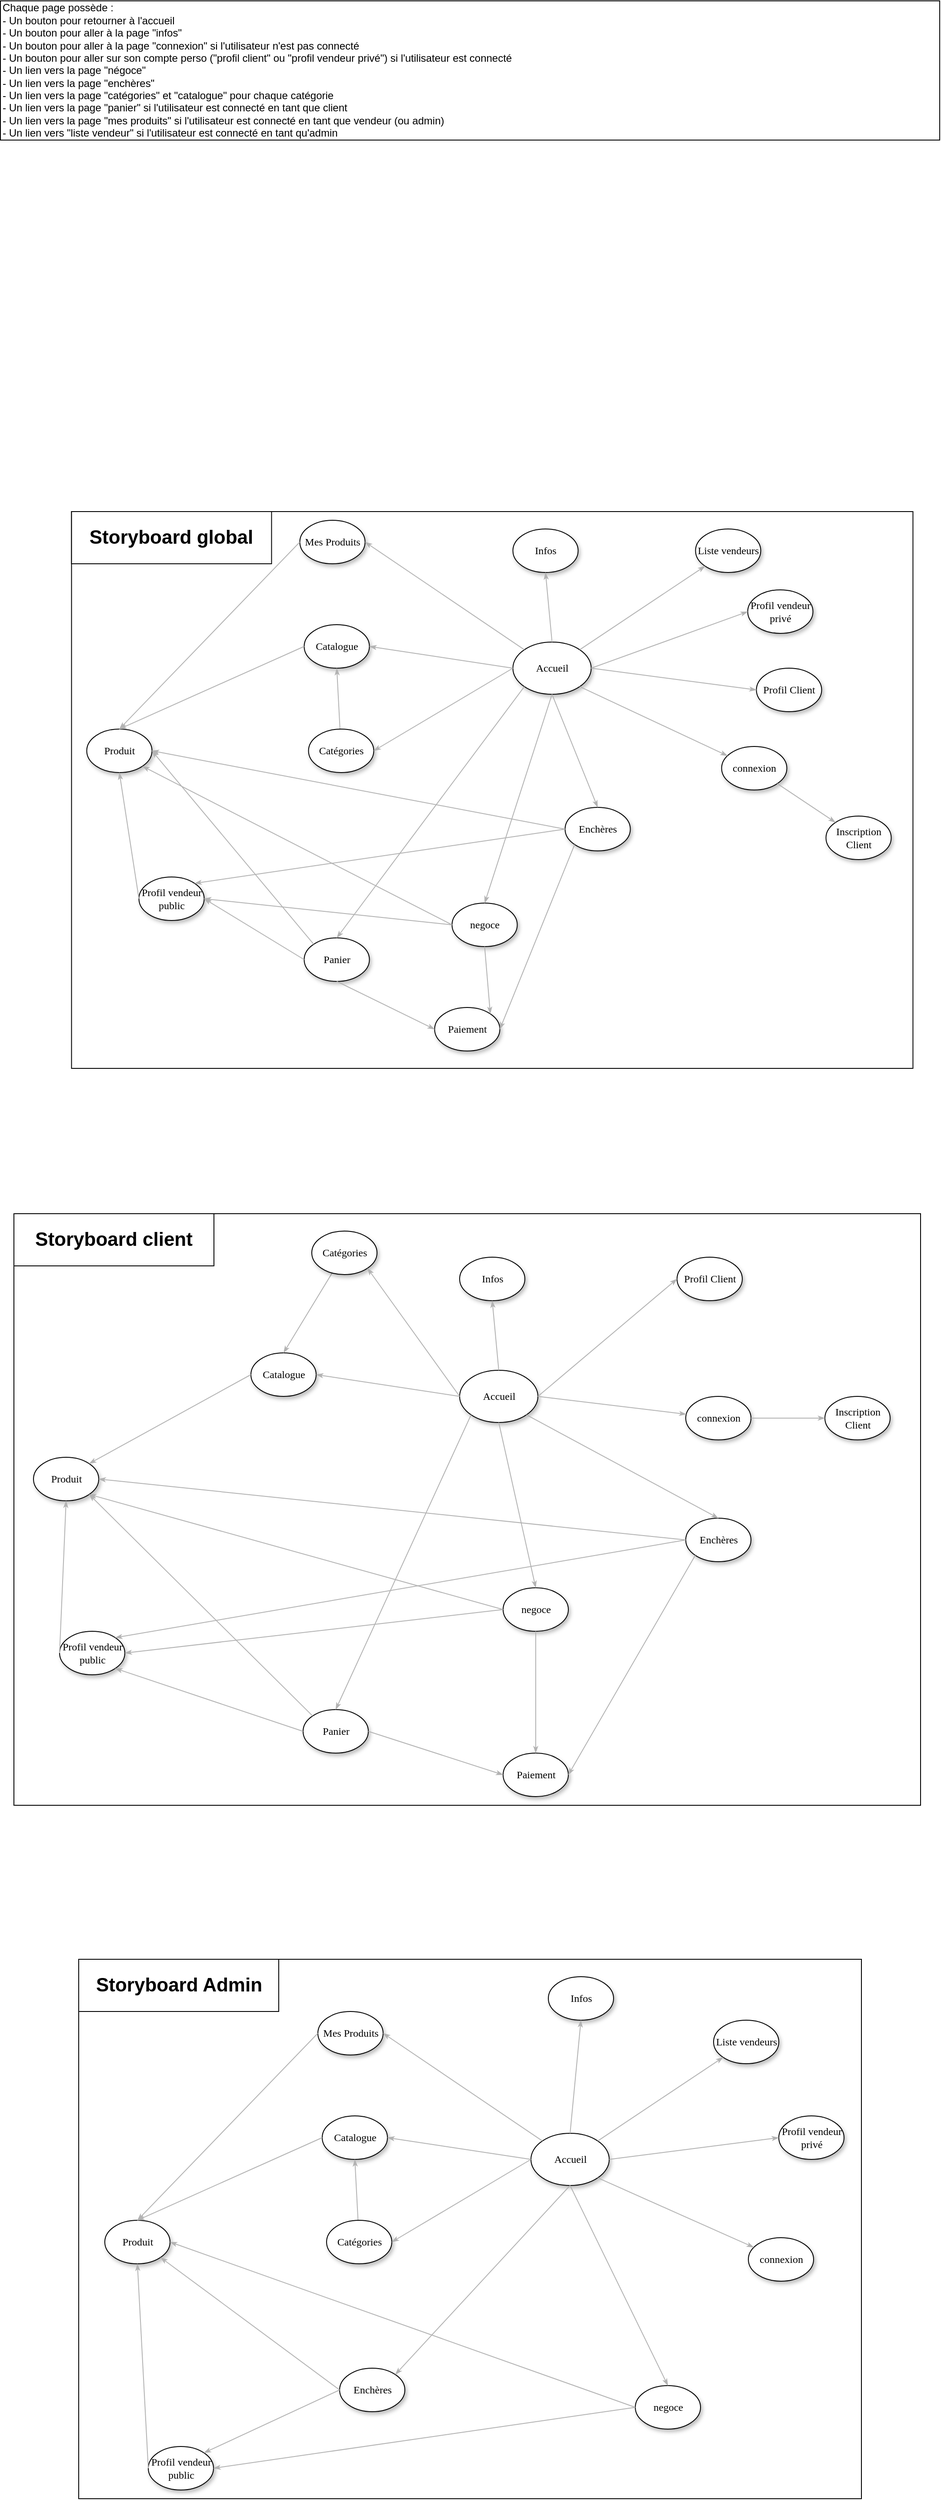 <mxfile version="12.9.12" type="device"><diagram name="Page-1" id="42789a77-a242-8287-6e28-9cd8cfd52e62"><mxGraphModel dx="4740" dy="3380" grid="1" gridSize="10" guides="1" tooltips="1" connect="1" arrows="1" fold="1" page="1" pageScale="1" pageWidth="1169" pageHeight="827" background="#ffffff" math="0" shadow="0"><root><mxCell id="0"/><mxCell id="1" parent="0"/><mxCell id="xd4851X2JCczTv_Flin6-31" value="Chaque page possède :&amp;nbsp;&lt;br&gt;- Un bouton pour retourner à l'accueil&lt;br&gt;- Un bouton pour aller à la page &quot;infos&quot;&lt;br&gt;- Un bouton pour aller à la page &quot;connexion&quot; si l'utilisateur n'est pas connecté&lt;br&gt;- Un bouton pour aller sur son compte perso (&quot;profil client&quot; ou &quot;profil vendeur privé&quot;) si l'utilisateur est connecté&lt;br&gt;- Un lien vers la page &quot;négoce&quot;&lt;br&gt;- Un lien vers la page &quot;enchères&quot;&lt;br&gt;- Un lien vers la page &quot;catégories&quot; et &quot;catalogue&quot; pour chaque catégorie&lt;br&gt;- Un lien vers la page &quot;panier&quot; si l'utilisateur est connecté en tant que client&lt;br&gt;- Un lien vers la page &quot;mes produits&quot; si l'utilisateur est connecté en tant que vendeur (ou admin)&lt;br&gt;- Un lien vers &quot;liste vendeur&quot; si l'utilisateur est connecté en tant qu'admin&lt;br&gt;" style="rounded=0;whiteSpace=wrap;html=1;labelPosition=center;verticalLabelPosition=middle;align=left;verticalAlign=middle;" parent="1" vertex="1"><mxGeometry x="47.5" y="-493" width="1080" height="160" as="geometry"/></mxCell><mxCell id="SGjwF4R3Nl2l7OOwgzei-1" value="" style="rounded=0;whiteSpace=wrap;html=1;align=left;" vertex="1" parent="1"><mxGeometry x="129.25" y="94" width="967.5" height="640" as="geometry"/></mxCell><mxCell id="SGjwF4R3Nl2l7OOwgzei-43" value="Accueil" style="ellipse;whiteSpace=wrap;html=1;rounded=0;shadow=1;comic=0;labelBackgroundColor=none;strokeWidth=1;fontFamily=Verdana;fontSize=12;align=center;" vertex="1" parent="1"><mxGeometry x="636.75" y="244" width="90" height="60" as="geometry"/></mxCell><mxCell id="SGjwF4R3Nl2l7OOwgzei-44" value="&lt;span&gt;Catalogue&lt;/span&gt;" style="ellipse;whiteSpace=wrap;html=1;rounded=0;shadow=1;comic=0;labelBackgroundColor=none;strokeWidth=1;fontFamily=Verdana;fontSize=12;align=center;" vertex="1" parent="1"><mxGeometry x="396.75" y="224" width="75" height="50" as="geometry"/></mxCell><mxCell id="SGjwF4R3Nl2l7OOwgzei-45" value="Enchères" style="ellipse;whiteSpace=wrap;html=1;rounded=0;shadow=1;comic=0;labelBackgroundColor=none;strokeWidth=1;fontFamily=Verdana;fontSize=12;align=center;" vertex="1" parent="1"><mxGeometry x="696.75" y="434" width="75" height="50" as="geometry"/></mxCell><mxCell id="SGjwF4R3Nl2l7OOwgzei-46" value="&lt;span&gt;negoce&lt;/span&gt;" style="ellipse;whiteSpace=wrap;html=1;rounded=0;shadow=1;comic=0;labelBackgroundColor=none;strokeWidth=1;fontFamily=Verdana;fontSize=12;align=center;" vertex="1" parent="1"><mxGeometry x="566.75" y="544" width="75" height="50" as="geometry"/></mxCell><mxCell id="SGjwF4R3Nl2l7OOwgzei-47" value="&lt;span&gt;Panier&lt;/span&gt;" style="ellipse;whiteSpace=wrap;html=1;rounded=0;shadow=1;comic=0;labelBackgroundColor=none;strokeWidth=1;fontFamily=Verdana;fontSize=12;align=center;" vertex="1" parent="1"><mxGeometry x="396.75" y="584" width="75" height="50" as="geometry"/></mxCell><mxCell id="SGjwF4R3Nl2l7OOwgzei-48" value="&lt;span&gt;connexion&lt;/span&gt;" style="ellipse;whiteSpace=wrap;html=1;rounded=0;shadow=1;comic=0;labelBackgroundColor=none;strokeWidth=1;fontFamily=Verdana;fontSize=12;align=center;" vertex="1" parent="1"><mxGeometry x="876.75" y="364" width="75" height="50" as="geometry"/></mxCell><mxCell id="SGjwF4R3Nl2l7OOwgzei-49" value="" style="edgeStyle=none;rounded=1;html=1;labelBackgroundColor=none;startArrow=none;startFill=0;startSize=5;endArrow=classicThin;endFill=1;endSize=5;jettySize=auto;orthogonalLoop=1;strokeColor=#B3B3B3;strokeWidth=1;fontFamily=Verdana;fontSize=12;entryX=0.5;entryY=1;entryDx=0;entryDy=0;" edge="1" parent="1" source="SGjwF4R3Nl2l7OOwgzei-50" target="SGjwF4R3Nl2l7OOwgzei-44"><mxGeometry x="0.237" y="13" relative="1" as="geometry"><mxPoint x="374.75" y="194" as="targetPoint"/><mxPoint as="offset"/></mxGeometry></mxCell><mxCell id="SGjwF4R3Nl2l7OOwgzei-50" value="Catégories" style="ellipse;whiteSpace=wrap;html=1;rounded=0;shadow=1;comic=0;labelBackgroundColor=none;strokeWidth=1;fontFamily=Verdana;fontSize=12;align=center;" vertex="1" parent="1"><mxGeometry x="401.75" y="344" width="75" height="50" as="geometry"/></mxCell><mxCell id="SGjwF4R3Nl2l7OOwgzei-51" value="&lt;span&gt;Infos&lt;/span&gt;" style="ellipse;whiteSpace=wrap;html=1;rounded=0;shadow=1;comic=0;labelBackgroundColor=none;strokeWidth=1;fontFamily=Verdana;fontSize=12;align=center;" vertex="1" parent="1"><mxGeometry x="636.75" y="114" width="75" height="50" as="geometry"/></mxCell><mxCell id="SGjwF4R3Nl2l7OOwgzei-52" value="&lt;span&gt;Inscription Client&lt;/span&gt;" style="ellipse;whiteSpace=wrap;html=1;rounded=0;shadow=1;comic=0;labelBackgroundColor=none;strokeWidth=1;fontFamily=Verdana;fontSize=12;align=center;" vertex="1" parent="1"><mxGeometry x="996.75" y="444" width="75" height="50" as="geometry"/></mxCell><mxCell id="SGjwF4R3Nl2l7OOwgzei-53" value="&lt;span&gt;Liste vendeurs&lt;/span&gt;" style="ellipse;whiteSpace=wrap;html=1;rounded=0;shadow=1;comic=0;labelBackgroundColor=none;strokeWidth=1;fontFamily=Verdana;fontSize=12;align=center;" vertex="1" parent="1"><mxGeometry x="846.75" y="114" width="75" height="50" as="geometry"/></mxCell><mxCell id="SGjwF4R3Nl2l7OOwgzei-54" value="&lt;span&gt;Mes Produits&lt;/span&gt;" style="ellipse;whiteSpace=wrap;html=1;rounded=0;shadow=1;comic=0;labelBackgroundColor=none;strokeWidth=1;fontFamily=Verdana;fontSize=12;align=center;" vertex="1" parent="1"><mxGeometry x="391.75" y="104" width="75" height="50" as="geometry"/></mxCell><mxCell id="SGjwF4R3Nl2l7OOwgzei-55" value="&lt;span&gt;Paiement&lt;/span&gt;" style="ellipse;whiteSpace=wrap;html=1;rounded=0;shadow=1;comic=0;labelBackgroundColor=none;strokeWidth=1;fontFamily=Verdana;fontSize=12;align=center;" vertex="1" parent="1"><mxGeometry x="546.75" y="664" width="75" height="50" as="geometry"/></mxCell><mxCell id="SGjwF4R3Nl2l7OOwgzei-56" value="&lt;span&gt;Produit&lt;/span&gt;" style="ellipse;whiteSpace=wrap;html=1;rounded=0;shadow=1;comic=0;labelBackgroundColor=none;strokeWidth=1;fontFamily=Verdana;fontSize=12;align=center;" vertex="1" parent="1"><mxGeometry x="146.75" y="344" width="75" height="50" as="geometry"/></mxCell><mxCell id="SGjwF4R3Nl2l7OOwgzei-57" value="&lt;span&gt;Profil Client&lt;/span&gt;" style="ellipse;whiteSpace=wrap;html=1;rounded=0;shadow=1;comic=0;labelBackgroundColor=none;strokeWidth=1;fontFamily=Verdana;fontSize=12;align=center;" vertex="1" parent="1"><mxGeometry x="916.75" y="274" width="75" height="50" as="geometry"/></mxCell><mxCell id="SGjwF4R3Nl2l7OOwgzei-58" value="&lt;span&gt;Profil vendeur public&lt;/span&gt;" style="ellipse;whiteSpace=wrap;html=1;rounded=0;shadow=1;comic=0;labelBackgroundColor=none;strokeWidth=1;fontFamily=Verdana;fontSize=12;align=center;" vertex="1" parent="1"><mxGeometry x="206.75" y="514" width="75" height="50" as="geometry"/></mxCell><mxCell id="SGjwF4R3Nl2l7OOwgzei-59" value="&lt;span&gt;Profil vendeur privé&lt;/span&gt;" style="ellipse;whiteSpace=wrap;html=1;rounded=0;shadow=1;comic=0;labelBackgroundColor=none;strokeWidth=1;fontFamily=Verdana;fontSize=12;align=center;" vertex="1" parent="1"><mxGeometry x="906.75" y="184" width="75" height="50" as="geometry"/></mxCell><mxCell id="SGjwF4R3Nl2l7OOwgzei-60" value="" style="edgeStyle=none;rounded=1;html=1;labelBackgroundColor=none;startArrow=none;startFill=0;startSize=5;endArrow=classicThin;endFill=1;endSize=5;jettySize=auto;orthogonalLoop=1;strokeColor=#B3B3B3;strokeWidth=1;fontFamily=Verdana;fontSize=12;entryX=0.5;entryY=0;entryDx=0;entryDy=0;exitX=0;exitY=1;exitDx=0;exitDy=0;" edge="1" parent="1" source="SGjwF4R3Nl2l7OOwgzei-43" target="SGjwF4R3Nl2l7OOwgzei-47"><mxGeometry x="0.237" y="13" relative="1" as="geometry"><mxPoint x="596.75" y="364" as="sourcePoint"/><mxPoint x="596.75" y="484" as="targetPoint"/><mxPoint as="offset"/></mxGeometry></mxCell><mxCell id="SGjwF4R3Nl2l7OOwgzei-61" value="" style="edgeStyle=none;rounded=1;html=1;labelBackgroundColor=none;startArrow=none;startFill=0;startSize=5;endArrow=classicThin;endFill=1;endSize=5;jettySize=auto;orthogonalLoop=1;strokeColor=#B3B3B3;strokeWidth=1;fontFamily=Verdana;fontSize=12;entryX=0;entryY=0.5;entryDx=0;entryDy=0;exitX=0.5;exitY=1;exitDx=0;exitDy=0;" edge="1" parent="1" source="SGjwF4R3Nl2l7OOwgzei-47" target="SGjwF4R3Nl2l7OOwgzei-55"><mxGeometry x="0.237" y="13" relative="1" as="geometry"><mxPoint x="691.75" y="314" as="sourcePoint"/><mxPoint x="691.75" y="484" as="targetPoint"/><mxPoint as="offset"/></mxGeometry></mxCell><mxCell id="SGjwF4R3Nl2l7OOwgzei-62" value="" style="edgeStyle=none;rounded=1;html=1;labelBackgroundColor=none;startArrow=none;startFill=0;startSize=5;endArrow=classicThin;endFill=1;endSize=5;jettySize=auto;orthogonalLoop=1;strokeColor=#B3B3B3;strokeWidth=1;fontFamily=Verdana;fontSize=12;entryX=1;entryY=0.5;entryDx=0;entryDy=0;exitX=0;exitY=0.5;exitDx=0;exitDy=0;" edge="1" parent="1" source="SGjwF4R3Nl2l7OOwgzei-43" target="SGjwF4R3Nl2l7OOwgzei-50"><mxGeometry x="0.237" y="13" relative="1" as="geometry"><mxPoint x="476.75" y="319" as="sourcePoint"/><mxPoint x="476.75" y="229" as="targetPoint"/><mxPoint as="offset"/></mxGeometry></mxCell><mxCell id="SGjwF4R3Nl2l7OOwgzei-63" value="" style="edgeStyle=none;rounded=1;html=1;labelBackgroundColor=none;startArrow=none;startFill=0;startSize=5;endArrow=classicThin;endFill=1;endSize=5;jettySize=auto;orthogonalLoop=1;strokeColor=#B3B3B3;strokeWidth=1;fontFamily=Verdana;fontSize=12;entryX=1;entryY=0.5;entryDx=0;entryDy=0;exitX=0;exitY=0.5;exitDx=0;exitDy=0;" edge="1" parent="1" source="SGjwF4R3Nl2l7OOwgzei-43" target="SGjwF4R3Nl2l7OOwgzei-44"><mxGeometry x="0.237" y="13" relative="1" as="geometry"><mxPoint x="644.25" y="194" as="sourcePoint"/><mxPoint x="419.25" y="249" as="targetPoint"/><mxPoint as="offset"/></mxGeometry></mxCell><mxCell id="SGjwF4R3Nl2l7OOwgzei-64" value="" style="edgeStyle=none;rounded=1;html=1;labelBackgroundColor=none;startArrow=none;startFill=0;startSize=5;endArrow=classicThin;endFill=1;endSize=5;jettySize=auto;orthogonalLoop=1;strokeColor=#B3B3B3;strokeWidth=1;fontFamily=Verdana;fontSize=12;entryX=0.5;entryY=0;entryDx=0;entryDy=0;exitX=0;exitY=0.5;exitDx=0;exitDy=0;" edge="1" parent="1" source="SGjwF4R3Nl2l7OOwgzei-44" target="SGjwF4R3Nl2l7OOwgzei-56"><mxGeometry x="0.237" y="13" relative="1" as="geometry"><mxPoint x="256.75" y="264" as="sourcePoint"/><mxPoint x="256.75" y="174" as="targetPoint"/><mxPoint as="offset"/></mxGeometry></mxCell><mxCell id="SGjwF4R3Nl2l7OOwgzei-65" value="" style="edgeStyle=none;rounded=1;html=1;labelBackgroundColor=none;startArrow=none;startFill=0;startSize=5;endArrow=classicThin;endFill=1;endSize=5;jettySize=auto;orthogonalLoop=1;strokeColor=#B3B3B3;strokeWidth=1;fontFamily=Verdana;fontSize=12;entryX=0;entryY=1;entryDx=0;entryDy=0;exitX=1;exitY=0;exitDx=0;exitDy=0;" edge="1" parent="1" source="SGjwF4R3Nl2l7OOwgzei-43" target="SGjwF4R3Nl2l7OOwgzei-53"><mxGeometry x="0.237" y="13" relative="1" as="geometry"><mxPoint x="816.75" y="254" as="sourcePoint"/><mxPoint x="816.75" y="174" as="targetPoint"/><mxPoint as="offset"/></mxGeometry></mxCell><mxCell id="SGjwF4R3Nl2l7OOwgzei-66" value="" style="edgeStyle=none;rounded=1;html=1;labelBackgroundColor=none;startArrow=none;startFill=0;startSize=5;endArrow=classicThin;endFill=1;endSize=5;jettySize=auto;orthogonalLoop=1;strokeColor=#B3B3B3;strokeWidth=1;fontFamily=Verdana;fontSize=12;exitX=1;exitY=0.5;exitDx=0;exitDy=0;entryX=0;entryY=0.5;entryDx=0;entryDy=0;" edge="1" parent="1" source="SGjwF4R3Nl2l7OOwgzei-43" target="SGjwF4R3Nl2l7OOwgzei-57"><mxGeometry x="0.237" y="13" relative="1" as="geometry"><mxPoint x="796.75" y="288.987" as="sourcePoint"/><mxPoint x="826.75" y="304" as="targetPoint"/><mxPoint as="offset"/></mxGeometry></mxCell><mxCell id="SGjwF4R3Nl2l7OOwgzei-67" value="" style="edgeStyle=none;rounded=1;html=1;labelBackgroundColor=none;startArrow=none;startFill=0;startSize=5;endArrow=classicThin;endFill=1;endSize=5;jettySize=auto;orthogonalLoop=1;strokeColor=#B3B3B3;strokeWidth=1;fontFamily=Verdana;fontSize=12;entryX=1;entryY=0.5;entryDx=0;entryDy=0;exitX=0;exitY=0.5;exitDx=0;exitDy=0;" edge="1" parent="1" source="SGjwF4R3Nl2l7OOwgzei-47" target="SGjwF4R3Nl2l7OOwgzei-58"><mxGeometry x="0.237" y="13" relative="1" as="geometry"><mxPoint x="481.75" y="501.5" as="sourcePoint"/><mxPoint x="256.75" y="416.5" as="targetPoint"/><mxPoint as="offset"/></mxGeometry></mxCell><mxCell id="SGjwF4R3Nl2l7OOwgzei-68" value="" style="edgeStyle=none;rounded=1;html=1;labelBackgroundColor=none;startArrow=none;startFill=0;startSize=5;endArrow=classicThin;endFill=1;endSize=5;jettySize=auto;orthogonalLoop=1;strokeColor=#B3B3B3;strokeWidth=1;fontFamily=Verdana;fontSize=12;exitX=0;exitY=0.5;exitDx=0;exitDy=0;entryX=0.5;entryY=1;entryDx=0;entryDy=0;" edge="1" parent="1" source="SGjwF4R3Nl2l7OOwgzei-58" target="SGjwF4R3Nl2l7OOwgzei-56"><mxGeometry x="0.237" y="13" relative="1" as="geometry"><mxPoint x="469.25" y="464" as="sourcePoint"/><mxPoint x="246.75" y="484" as="targetPoint"/><mxPoint as="offset"/></mxGeometry></mxCell><mxCell id="SGjwF4R3Nl2l7OOwgzei-69" value="" style="edgeStyle=none;rounded=1;html=1;labelBackgroundColor=none;startArrow=none;startFill=0;startSize=5;endArrow=classicThin;endFill=1;endSize=5;jettySize=auto;orthogonalLoop=1;strokeColor=#B3B3B3;strokeWidth=1;fontFamily=Verdana;fontSize=12;entryX=0;entryY=0.5;entryDx=0;entryDy=0;exitX=1;exitY=0.5;exitDx=0;exitDy=0;" edge="1" parent="1" source="SGjwF4R3Nl2l7OOwgzei-43" target="SGjwF4R3Nl2l7OOwgzei-59"><mxGeometry x="0.237" y="13" relative="1" as="geometry"><mxPoint x="916.75" y="354" as="sourcePoint"/><mxPoint x="736.75" y="354" as="targetPoint"/><mxPoint as="offset"/></mxGeometry></mxCell><mxCell id="SGjwF4R3Nl2l7OOwgzei-70" value="" style="edgeStyle=none;rounded=1;html=1;labelBackgroundColor=none;startArrow=none;startFill=0;startSize=5;endArrow=classicThin;endFill=1;endSize=5;jettySize=auto;orthogonalLoop=1;strokeColor=#B3B3B3;strokeWidth=1;fontFamily=Verdana;fontSize=12;entryX=0.5;entryY=0;entryDx=0;entryDy=0;exitX=0.5;exitY=1;exitDx=0;exitDy=0;" edge="1" parent="1" source="SGjwF4R3Nl2l7OOwgzei-43" target="SGjwF4R3Nl2l7OOwgzei-46"><mxGeometry x="0.237" y="13" relative="1" as="geometry"><mxPoint x="659.93" y="305.213" as="sourcePoint"/><mxPoint x="514.25" y="454" as="targetPoint"/><mxPoint as="offset"/></mxGeometry></mxCell><mxCell id="SGjwF4R3Nl2l7OOwgzei-71" value="" style="edgeStyle=none;rounded=1;html=1;labelBackgroundColor=none;startArrow=none;startFill=0;startSize=5;endArrow=classicThin;endFill=1;endSize=5;jettySize=auto;orthogonalLoop=1;strokeColor=#B3B3B3;strokeWidth=1;fontFamily=Verdana;fontSize=12;entryX=0.5;entryY=0;entryDx=0;entryDy=0;exitX=0.5;exitY=1;exitDx=0;exitDy=0;" edge="1" parent="1" source="SGjwF4R3Nl2l7OOwgzei-43" target="SGjwF4R3Nl2l7OOwgzei-45"><mxGeometry x="0.237" y="13" relative="1" as="geometry"><mxPoint x="691.75" y="314" as="sourcePoint"/><mxPoint x="691.75" y="444" as="targetPoint"/><mxPoint as="offset"/></mxGeometry></mxCell><mxCell id="SGjwF4R3Nl2l7OOwgzei-72" value="" style="edgeStyle=none;rounded=1;html=1;labelBackgroundColor=none;startArrow=none;startFill=0;startSize=5;endArrow=classicThin;endFill=1;endSize=5;jettySize=auto;orthogonalLoop=1;strokeColor=#B3B3B3;strokeWidth=1;fontFamily=Verdana;fontSize=12;entryX=1;entryY=0;entryDx=0;entryDy=0;exitX=0.5;exitY=1;exitDx=0;exitDy=0;" edge="1" parent="1" source="SGjwF4R3Nl2l7OOwgzei-46" target="SGjwF4R3Nl2l7OOwgzei-55"><mxGeometry x="0.237" y="13" relative="1" as="geometry"><mxPoint x="644.25" y="514" as="sourcePoint"/><mxPoint x="616.75" y="654" as="targetPoint"/><mxPoint as="offset"/></mxGeometry></mxCell><mxCell id="SGjwF4R3Nl2l7OOwgzei-73" value="" style="edgeStyle=none;rounded=1;html=1;labelBackgroundColor=none;startArrow=none;startFill=0;startSize=5;endArrow=classicThin;endFill=1;endSize=5;jettySize=auto;orthogonalLoop=1;strokeColor=#B3B3B3;strokeWidth=1;fontFamily=Verdana;fontSize=12;entryX=1;entryY=0.5;entryDx=0;entryDy=0;exitX=0;exitY=1;exitDx=0;exitDy=0;" edge="1" parent="1" source="SGjwF4R3Nl2l7OOwgzei-45" target="SGjwF4R3Nl2l7OOwgzei-55"><mxGeometry x="0.237" y="13" relative="1" as="geometry"><mxPoint x="637.912" y="496.796" as="sourcePoint"/><mxPoint x="540.588" y="611.204" as="targetPoint"/><mxPoint as="offset"/></mxGeometry></mxCell><mxCell id="SGjwF4R3Nl2l7OOwgzei-74" value="" style="edgeStyle=none;rounded=1;html=1;labelBackgroundColor=none;startArrow=none;startFill=0;startSize=5;endArrow=classicThin;endFill=1;endSize=5;jettySize=auto;orthogonalLoop=1;strokeColor=#B3B3B3;strokeWidth=1;fontFamily=Verdana;fontSize=12;exitX=1;exitY=1;exitDx=0;exitDy=0;" edge="1" parent="1" source="SGjwF4R3Nl2l7OOwgzei-43" target="SGjwF4R3Nl2l7OOwgzei-48"><mxGeometry x="0.237" y="13" relative="1" as="geometry"><mxPoint x="771.75" y="319" as="sourcePoint"/><mxPoint x="846.75" y="459" as="targetPoint"/><mxPoint as="offset"/></mxGeometry></mxCell><mxCell id="SGjwF4R3Nl2l7OOwgzei-75" value="" style="edgeStyle=none;rounded=1;html=1;labelBackgroundColor=none;startArrow=none;startFill=0;startSize=5;endArrow=classicThin;endFill=1;endSize=5;jettySize=auto;orthogonalLoop=1;strokeColor=#B3B3B3;strokeWidth=1;fontFamily=Verdana;fontSize=12;exitX=1;exitY=1;exitDx=0;exitDy=0;entryX=0;entryY=0;entryDx=0;entryDy=0;" edge="1" parent="1" source="SGjwF4R3Nl2l7OOwgzei-48" target="SGjwF4R3Nl2l7OOwgzei-52"><mxGeometry x="0.237" y="13" relative="1" as="geometry"><mxPoint x="906.75" y="504.003" as="sourcePoint"/><mxPoint x="1076.673" y="583.488" as="targetPoint"/><mxPoint as="offset"/></mxGeometry></mxCell><mxCell id="SGjwF4R3Nl2l7OOwgzei-76" value="" style="edgeStyle=none;rounded=1;html=1;labelBackgroundColor=none;startArrow=none;startFill=0;startSize=5;endArrow=classicThin;endFill=1;endSize=5;jettySize=auto;orthogonalLoop=1;strokeColor=#B3B3B3;strokeWidth=1;fontFamily=Verdana;fontSize=12;entryX=1;entryY=0.5;entryDx=0;entryDy=0;exitX=0;exitY=0;exitDx=0;exitDy=0;" edge="1" parent="1" source="SGjwF4R3Nl2l7OOwgzei-47" target="SGjwF4R3Nl2l7OOwgzei-56"><mxGeometry x="0.237" y="13" relative="1" as="geometry"><mxPoint x="391.75" y="414" as="sourcePoint"/><mxPoint x="276.75" y="464" as="targetPoint"/><mxPoint as="offset"/></mxGeometry></mxCell><mxCell id="SGjwF4R3Nl2l7OOwgzei-77" value="" style="edgeStyle=none;rounded=1;html=1;labelBackgroundColor=none;startArrow=none;startFill=0;startSize=5;endArrow=classicThin;endFill=1;endSize=5;jettySize=auto;orthogonalLoop=1;strokeColor=#B3B3B3;strokeWidth=1;fontFamily=Verdana;fontSize=12;entryX=1;entryY=0.5;entryDx=0;entryDy=0;exitX=0;exitY=0;exitDx=0;exitDy=0;" edge="1" parent="1" source="SGjwF4R3Nl2l7OOwgzei-43" target="SGjwF4R3Nl2l7OOwgzei-54"><mxGeometry x="0.237" y="13" relative="1" as="geometry"><mxPoint x="651.75" y="209" as="sourcePoint"/><mxPoint x="486.75" y="184" as="targetPoint"/><mxPoint as="offset"/></mxGeometry></mxCell><mxCell id="SGjwF4R3Nl2l7OOwgzei-78" value="" style="edgeStyle=none;rounded=1;html=1;labelBackgroundColor=none;startArrow=none;startFill=0;startSize=5;endArrow=classicThin;endFill=1;endSize=5;jettySize=auto;orthogonalLoop=1;strokeColor=#B3B3B3;strokeWidth=1;fontFamily=Verdana;fontSize=12;entryX=0.5;entryY=1;entryDx=0;entryDy=0;exitX=0.5;exitY=0;exitDx=0;exitDy=0;" edge="1" parent="1" source="SGjwF4R3Nl2l7OOwgzei-43" target="SGjwF4R3Nl2l7OOwgzei-51"><mxGeometry x="0.237" y="13" relative="1" as="geometry"><mxPoint x="699.93" y="262.787" as="sourcePoint"/><mxPoint x="516.75" y="139" as="targetPoint"/><mxPoint as="offset"/></mxGeometry></mxCell><mxCell id="SGjwF4R3Nl2l7OOwgzei-79" value="" style="edgeStyle=none;rounded=1;html=1;labelBackgroundColor=none;startArrow=none;startFill=0;startSize=5;endArrow=classicThin;endFill=1;endSize=5;jettySize=auto;orthogonalLoop=1;strokeColor=#B3B3B3;strokeWidth=1;fontFamily=Verdana;fontSize=12;entryX=0.5;entryY=0;entryDx=0;entryDy=0;exitX=0;exitY=0.5;exitDx=0;exitDy=0;" edge="1" parent="1" source="SGjwF4R3Nl2l7OOwgzei-54" target="SGjwF4R3Nl2l7OOwgzei-56"><mxGeometry x="0.237" y="13" relative="1" as="geometry"><mxPoint x="274.25" y="264" as="sourcePoint"/><mxPoint x="266.75" y="184" as="targetPoint"/><mxPoint as="offset"/></mxGeometry></mxCell><mxCell id="SGjwF4R3Nl2l7OOwgzei-80" value="" style="edgeStyle=none;rounded=1;html=1;labelBackgroundColor=none;startArrow=none;startFill=0;startSize=5;endArrow=classicThin;endFill=1;endSize=5;jettySize=auto;orthogonalLoop=1;strokeColor=#B3B3B3;strokeWidth=1;fontFamily=Verdana;fontSize=12;entryX=1;entryY=1;entryDx=0;entryDy=0;exitX=0;exitY=0.5;exitDx=0;exitDy=0;" edge="1" parent="1" source="SGjwF4R3Nl2l7OOwgzei-46" target="SGjwF4R3Nl2l7OOwgzei-56"><mxGeometry x="0.237" y="13" relative="1" as="geometry"><mxPoint x="691.75" y="314" as="sourcePoint"/><mxPoint x="624.25" y="514" as="targetPoint"/><mxPoint as="offset"/></mxGeometry></mxCell><mxCell id="SGjwF4R3Nl2l7OOwgzei-81" value="" style="edgeStyle=none;rounded=1;html=1;labelBackgroundColor=none;startArrow=none;startFill=0;startSize=5;endArrow=classicThin;endFill=1;endSize=5;jettySize=auto;orthogonalLoop=1;strokeColor=#B3B3B3;strokeWidth=1;fontFamily=Verdana;fontSize=12;entryX=1;entryY=0.5;entryDx=0;entryDy=0;exitX=0;exitY=0.5;exitDx=0;exitDy=0;" edge="1" parent="1" source="SGjwF4R3Nl2l7OOwgzei-45" target="SGjwF4R3Nl2l7OOwgzei-56"><mxGeometry x="0.237" y="13" relative="1" as="geometry"><mxPoint x="696.75" y="524" as="sourcePoint"/><mxPoint x="330.588" y="381.796" as="targetPoint"/><mxPoint as="offset"/></mxGeometry></mxCell><mxCell id="SGjwF4R3Nl2l7OOwgzei-82" value="" style="edgeStyle=none;rounded=1;html=1;labelBackgroundColor=none;startArrow=none;startFill=0;startSize=5;endArrow=classicThin;endFill=1;endSize=5;jettySize=auto;orthogonalLoop=1;strokeColor=#B3B3B3;strokeWidth=1;fontFamily=Verdana;fontSize=12;entryX=1;entryY=0;entryDx=0;entryDy=0;exitX=0;exitY=0.5;exitDx=0;exitDy=0;" edge="1" parent="1" source="SGjwF4R3Nl2l7OOwgzei-45" target="SGjwF4R3Nl2l7OOwgzei-58"><mxGeometry x="0.237" y="13" relative="1" as="geometry"><mxPoint x="811.75" y="504" as="sourcePoint"/><mxPoint x="336.75" y="414" as="targetPoint"/><mxPoint as="offset"/></mxGeometry></mxCell><mxCell id="SGjwF4R3Nl2l7OOwgzei-83" value="" style="edgeStyle=none;rounded=1;html=1;labelBackgroundColor=none;startArrow=none;startFill=0;startSize=5;endArrow=classicThin;endFill=1;endSize=5;jettySize=auto;orthogonalLoop=1;strokeColor=#B3B3B3;strokeWidth=1;fontFamily=Verdana;fontSize=12;entryX=1;entryY=0.5;entryDx=0;entryDy=0;exitX=0;exitY=0.5;exitDx=0;exitDy=0;" edge="1" parent="1" source="SGjwF4R3Nl2l7OOwgzei-46" target="SGjwF4R3Nl2l7OOwgzei-58"><mxGeometry x="0.237" y="13" relative="1" as="geometry"><mxPoint x="706.75" y="469" as="sourcePoint"/><mxPoint x="320.588" y="521.204" as="targetPoint"/><mxPoint as="offset"/></mxGeometry></mxCell><mxCell id="SGjwF4R3Nl2l7OOwgzei-84" value="&lt;font style=&quot;font-size: 22px&quot;&gt;&lt;b&gt;Storyboard global&lt;/b&gt;&lt;/font&gt;" style="rounded=0;whiteSpace=wrap;html=1;" vertex="1" parent="1"><mxGeometry x="129.25" y="94" width="230" height="60" as="geometry"/></mxCell><mxCell id="SGjwF4R3Nl2l7OOwgzei-85" value="" style="rounded=0;whiteSpace=wrap;html=1;align=left;" vertex="1" parent="1"><mxGeometry x="63" y="901" width="1042.5" height="680" as="geometry"/></mxCell><mxCell id="SGjwF4R3Nl2l7OOwgzei-86" value="Accueil" style="ellipse;whiteSpace=wrap;html=1;rounded=0;shadow=1;comic=0;labelBackgroundColor=none;strokeWidth=1;fontFamily=Verdana;fontSize=12;align=center;" vertex="1" parent="1"><mxGeometry x="575.5" y="1081" width="90" height="60" as="geometry"/></mxCell><mxCell id="SGjwF4R3Nl2l7OOwgzei-87" value="&lt;span&gt;Catalogue&lt;/span&gt;" style="ellipse;whiteSpace=wrap;html=1;rounded=0;shadow=1;comic=0;labelBackgroundColor=none;strokeWidth=1;fontFamily=Verdana;fontSize=12;align=center;" vertex="1" parent="1"><mxGeometry x="335.5" y="1061" width="75" height="50" as="geometry"/></mxCell><mxCell id="SGjwF4R3Nl2l7OOwgzei-88" value="Enchères" style="ellipse;whiteSpace=wrap;html=1;rounded=0;shadow=1;comic=0;labelBackgroundColor=none;strokeWidth=1;fontFamily=Verdana;fontSize=12;align=center;" vertex="1" parent="1"><mxGeometry x="835.5" y="1251" width="75" height="50" as="geometry"/></mxCell><mxCell id="SGjwF4R3Nl2l7OOwgzei-89" value="&lt;span&gt;negoce&lt;/span&gt;" style="ellipse;whiteSpace=wrap;html=1;rounded=0;shadow=1;comic=0;labelBackgroundColor=none;strokeWidth=1;fontFamily=Verdana;fontSize=12;align=center;" vertex="1" parent="1"><mxGeometry x="625.5" y="1331" width="75" height="50" as="geometry"/></mxCell><mxCell id="SGjwF4R3Nl2l7OOwgzei-90" value="&lt;span&gt;Panier&lt;/span&gt;" style="ellipse;whiteSpace=wrap;html=1;rounded=0;shadow=1;comic=0;labelBackgroundColor=none;strokeWidth=1;fontFamily=Verdana;fontSize=12;align=center;" vertex="1" parent="1"><mxGeometry x="395.5" y="1471" width="75" height="50" as="geometry"/></mxCell><mxCell id="SGjwF4R3Nl2l7OOwgzei-91" value="&lt;span&gt;connexion&lt;/span&gt;" style="ellipse;whiteSpace=wrap;html=1;rounded=0;shadow=1;comic=0;labelBackgroundColor=none;strokeWidth=1;fontFamily=Verdana;fontSize=12;align=center;" vertex="1" parent="1"><mxGeometry x="835.5" y="1111" width="75" height="50" as="geometry"/></mxCell><mxCell id="SGjwF4R3Nl2l7OOwgzei-92" value="" style="edgeStyle=none;rounded=1;html=1;labelBackgroundColor=none;startArrow=none;startFill=0;startSize=5;endArrow=classicThin;endFill=1;endSize=5;jettySize=auto;orthogonalLoop=1;strokeColor=#B3B3B3;strokeWidth=1;fontFamily=Verdana;fontSize=12;entryX=0.5;entryY=0;entryDx=0;entryDy=0;" edge="1" source="SGjwF4R3Nl2l7OOwgzei-93" target="SGjwF4R3Nl2l7OOwgzei-87" parent="1"><mxGeometry x="0.237" y="13" relative="1" as="geometry"><mxPoint x="313.5" y="1031" as="targetPoint"/><mxPoint as="offset"/></mxGeometry></mxCell><mxCell id="SGjwF4R3Nl2l7OOwgzei-93" value="Catégories" style="ellipse;whiteSpace=wrap;html=1;rounded=0;shadow=1;comic=0;labelBackgroundColor=none;strokeWidth=1;fontFamily=Verdana;fontSize=12;align=center;" vertex="1" parent="1"><mxGeometry x="405.5" y="921" width="75" height="50" as="geometry"/></mxCell><mxCell id="SGjwF4R3Nl2l7OOwgzei-94" value="&lt;span&gt;Infos&lt;/span&gt;" style="ellipse;whiteSpace=wrap;html=1;rounded=0;shadow=1;comic=0;labelBackgroundColor=none;strokeWidth=1;fontFamily=Verdana;fontSize=12;align=center;" vertex="1" parent="1"><mxGeometry x="575.5" y="951" width="75" height="50" as="geometry"/></mxCell><mxCell id="SGjwF4R3Nl2l7OOwgzei-95" value="&lt;span&gt;Inscription Client&lt;/span&gt;" style="ellipse;whiteSpace=wrap;html=1;rounded=0;shadow=1;comic=0;labelBackgroundColor=none;strokeWidth=1;fontFamily=Verdana;fontSize=12;align=center;" vertex="1" parent="1"><mxGeometry x="995.5" y="1111" width="75" height="50" as="geometry"/></mxCell><mxCell id="SGjwF4R3Nl2l7OOwgzei-98" value="&lt;span&gt;Paiement&lt;/span&gt;" style="ellipse;whiteSpace=wrap;html=1;rounded=0;shadow=1;comic=0;labelBackgroundColor=none;strokeWidth=1;fontFamily=Verdana;fontSize=12;align=center;" vertex="1" parent="1"><mxGeometry x="625.5" y="1521" width="75" height="50" as="geometry"/></mxCell><mxCell id="SGjwF4R3Nl2l7OOwgzei-99" value="&lt;span&gt;Produit&lt;/span&gt;" style="ellipse;whiteSpace=wrap;html=1;rounded=0;shadow=1;comic=0;labelBackgroundColor=none;strokeWidth=1;fontFamily=Verdana;fontSize=12;align=center;" vertex="1" parent="1"><mxGeometry x="85.5" y="1181" width="75" height="50" as="geometry"/></mxCell><mxCell id="SGjwF4R3Nl2l7OOwgzei-100" value="&lt;span&gt;Profil Client&lt;/span&gt;" style="ellipse;whiteSpace=wrap;html=1;rounded=0;shadow=1;comic=0;labelBackgroundColor=none;strokeWidth=1;fontFamily=Verdana;fontSize=12;align=center;" vertex="1" parent="1"><mxGeometry x="825.5" y="951" width="75" height="50" as="geometry"/></mxCell><mxCell id="SGjwF4R3Nl2l7OOwgzei-101" value="&lt;span&gt;Profil vendeur public&lt;/span&gt;" style="ellipse;whiteSpace=wrap;html=1;rounded=0;shadow=1;comic=0;labelBackgroundColor=none;strokeWidth=1;fontFamily=Verdana;fontSize=12;align=center;" vertex="1" parent="1"><mxGeometry x="115.5" y="1381" width="75" height="50" as="geometry"/></mxCell><mxCell id="SGjwF4R3Nl2l7OOwgzei-103" value="" style="edgeStyle=none;rounded=1;html=1;labelBackgroundColor=none;startArrow=none;startFill=0;startSize=5;endArrow=classicThin;endFill=1;endSize=5;jettySize=auto;orthogonalLoop=1;strokeColor=#B3B3B3;strokeWidth=1;fontFamily=Verdana;fontSize=12;entryX=0.5;entryY=0;entryDx=0;entryDy=0;exitX=0;exitY=1;exitDx=0;exitDy=0;" edge="1" source="SGjwF4R3Nl2l7OOwgzei-86" target="SGjwF4R3Nl2l7OOwgzei-90" parent="1"><mxGeometry x="0.237" y="13" relative="1" as="geometry"><mxPoint x="535.5" y="1201" as="sourcePoint"/><mxPoint x="535.5" y="1321" as="targetPoint"/><mxPoint as="offset"/></mxGeometry></mxCell><mxCell id="SGjwF4R3Nl2l7OOwgzei-104" value="" style="edgeStyle=none;rounded=1;html=1;labelBackgroundColor=none;startArrow=none;startFill=0;startSize=5;endArrow=classicThin;endFill=1;endSize=5;jettySize=auto;orthogonalLoop=1;strokeColor=#B3B3B3;strokeWidth=1;fontFamily=Verdana;fontSize=12;entryX=0;entryY=0.5;entryDx=0;entryDy=0;exitX=1;exitY=0.5;exitDx=0;exitDy=0;" edge="1" source="SGjwF4R3Nl2l7OOwgzei-90" target="SGjwF4R3Nl2l7OOwgzei-98" parent="1"><mxGeometry x="0.237" y="13" relative="1" as="geometry"><mxPoint x="630.5" y="1151" as="sourcePoint"/><mxPoint x="630.5" y="1321" as="targetPoint"/><mxPoint as="offset"/></mxGeometry></mxCell><mxCell id="SGjwF4R3Nl2l7OOwgzei-105" value="" style="edgeStyle=none;rounded=1;html=1;labelBackgroundColor=none;startArrow=none;startFill=0;startSize=5;endArrow=classicThin;endFill=1;endSize=5;jettySize=auto;orthogonalLoop=1;strokeColor=#B3B3B3;strokeWidth=1;fontFamily=Verdana;fontSize=12;entryX=1;entryY=1;entryDx=0;entryDy=0;exitX=0;exitY=0.5;exitDx=0;exitDy=0;" edge="1" source="SGjwF4R3Nl2l7OOwgzei-86" target="SGjwF4R3Nl2l7OOwgzei-93" parent="1"><mxGeometry x="0.237" y="13" relative="1" as="geometry"><mxPoint x="415.5" y="1156" as="sourcePoint"/><mxPoint x="415.5" y="1066" as="targetPoint"/><mxPoint as="offset"/></mxGeometry></mxCell><mxCell id="SGjwF4R3Nl2l7OOwgzei-106" value="" style="edgeStyle=none;rounded=1;html=1;labelBackgroundColor=none;startArrow=none;startFill=0;startSize=5;endArrow=classicThin;endFill=1;endSize=5;jettySize=auto;orthogonalLoop=1;strokeColor=#B3B3B3;strokeWidth=1;fontFamily=Verdana;fontSize=12;entryX=1;entryY=0.5;entryDx=0;entryDy=0;exitX=0;exitY=0.5;exitDx=0;exitDy=0;" edge="1" source="SGjwF4R3Nl2l7OOwgzei-86" target="SGjwF4R3Nl2l7OOwgzei-87" parent="1"><mxGeometry x="0.237" y="13" relative="1" as="geometry"><mxPoint x="583" y="1031" as="sourcePoint"/><mxPoint x="358" y="1086" as="targetPoint"/><mxPoint as="offset"/></mxGeometry></mxCell><mxCell id="SGjwF4R3Nl2l7OOwgzei-107" value="" style="edgeStyle=none;rounded=1;html=1;labelBackgroundColor=none;startArrow=none;startFill=0;startSize=5;endArrow=classicThin;endFill=1;endSize=5;jettySize=auto;orthogonalLoop=1;strokeColor=#B3B3B3;strokeWidth=1;fontFamily=Verdana;fontSize=12;entryX=1;entryY=0;entryDx=0;entryDy=0;exitX=0;exitY=0.5;exitDx=0;exitDy=0;" edge="1" source="SGjwF4R3Nl2l7OOwgzei-87" target="SGjwF4R3Nl2l7OOwgzei-99" parent="1"><mxGeometry x="0.237" y="13" relative="1" as="geometry"><mxPoint x="195.5" y="1101" as="sourcePoint"/><mxPoint x="195.5" y="1011" as="targetPoint"/><mxPoint as="offset"/></mxGeometry></mxCell><mxCell id="SGjwF4R3Nl2l7OOwgzei-109" value="" style="edgeStyle=none;rounded=1;html=1;labelBackgroundColor=none;startArrow=none;startFill=0;startSize=5;endArrow=classicThin;endFill=1;endSize=5;jettySize=auto;orthogonalLoop=1;strokeColor=#B3B3B3;strokeWidth=1;fontFamily=Verdana;fontSize=12;exitX=1;exitY=0.5;exitDx=0;exitDy=0;entryX=0;entryY=0.5;entryDx=0;entryDy=0;" edge="1" source="SGjwF4R3Nl2l7OOwgzei-86" target="SGjwF4R3Nl2l7OOwgzei-100" parent="1"><mxGeometry x="0.237" y="13" relative="1" as="geometry"><mxPoint x="735.5" y="1125.987" as="sourcePoint"/><mxPoint x="765.5" y="1141" as="targetPoint"/><mxPoint as="offset"/></mxGeometry></mxCell><mxCell id="SGjwF4R3Nl2l7OOwgzei-110" value="" style="edgeStyle=none;rounded=1;html=1;labelBackgroundColor=none;startArrow=none;startFill=0;startSize=5;endArrow=classicThin;endFill=1;endSize=5;jettySize=auto;orthogonalLoop=1;strokeColor=#B3B3B3;strokeWidth=1;fontFamily=Verdana;fontSize=12;entryX=1;entryY=1;entryDx=0;entryDy=0;exitX=0;exitY=0.5;exitDx=0;exitDy=0;" edge="1" source="SGjwF4R3Nl2l7OOwgzei-90" target="SGjwF4R3Nl2l7OOwgzei-101" parent="1"><mxGeometry x="0.237" y="13" relative="1" as="geometry"><mxPoint x="420.5" y="1338.5" as="sourcePoint"/><mxPoint x="195.5" y="1253.5" as="targetPoint"/><mxPoint as="offset"/></mxGeometry></mxCell><mxCell id="SGjwF4R3Nl2l7OOwgzei-111" value="" style="edgeStyle=none;rounded=1;html=1;labelBackgroundColor=none;startArrow=none;startFill=0;startSize=5;endArrow=classicThin;endFill=1;endSize=5;jettySize=auto;orthogonalLoop=1;strokeColor=#B3B3B3;strokeWidth=1;fontFamily=Verdana;fontSize=12;exitX=0;exitY=0.5;exitDx=0;exitDy=0;entryX=0.5;entryY=1;entryDx=0;entryDy=0;" edge="1" source="SGjwF4R3Nl2l7OOwgzei-101" target="SGjwF4R3Nl2l7OOwgzei-99" parent="1"><mxGeometry x="0.237" y="13" relative="1" as="geometry"><mxPoint x="408" y="1301" as="sourcePoint"/><mxPoint x="185.5" y="1321" as="targetPoint"/><mxPoint as="offset"/></mxGeometry></mxCell><mxCell id="SGjwF4R3Nl2l7OOwgzei-113" value="" style="edgeStyle=none;rounded=1;html=1;labelBackgroundColor=none;startArrow=none;startFill=0;startSize=5;endArrow=classicThin;endFill=1;endSize=5;jettySize=auto;orthogonalLoop=1;strokeColor=#B3B3B3;strokeWidth=1;fontFamily=Verdana;fontSize=12;entryX=0.5;entryY=0;entryDx=0;entryDy=0;exitX=0.5;exitY=1;exitDx=0;exitDy=0;" edge="1" source="SGjwF4R3Nl2l7OOwgzei-86" target="SGjwF4R3Nl2l7OOwgzei-89" parent="1"><mxGeometry x="0.237" y="13" relative="1" as="geometry"><mxPoint x="598.68" y="1142.213" as="sourcePoint"/><mxPoint x="453" y="1291" as="targetPoint"/><mxPoint as="offset"/></mxGeometry></mxCell><mxCell id="SGjwF4R3Nl2l7OOwgzei-114" value="" style="edgeStyle=none;rounded=1;html=1;labelBackgroundColor=none;startArrow=none;startFill=0;startSize=5;endArrow=classicThin;endFill=1;endSize=5;jettySize=auto;orthogonalLoop=1;strokeColor=#B3B3B3;strokeWidth=1;fontFamily=Verdana;fontSize=12;entryX=0.5;entryY=0;entryDx=0;entryDy=0;exitX=1;exitY=1;exitDx=0;exitDy=0;" edge="1" source="SGjwF4R3Nl2l7OOwgzei-86" target="SGjwF4R3Nl2l7OOwgzei-88" parent="1"><mxGeometry x="0.237" y="13" relative="1" as="geometry"><mxPoint x="630.5" y="1151" as="sourcePoint"/><mxPoint x="630.5" y="1281" as="targetPoint"/><mxPoint as="offset"/></mxGeometry></mxCell><mxCell id="SGjwF4R3Nl2l7OOwgzei-115" value="" style="edgeStyle=none;rounded=1;html=1;labelBackgroundColor=none;startArrow=none;startFill=0;startSize=5;endArrow=classicThin;endFill=1;endSize=5;jettySize=auto;orthogonalLoop=1;strokeColor=#B3B3B3;strokeWidth=1;fontFamily=Verdana;fontSize=12;entryX=0.5;entryY=0;entryDx=0;entryDy=0;exitX=0.5;exitY=1;exitDx=0;exitDy=0;" edge="1" source="SGjwF4R3Nl2l7OOwgzei-89" target="SGjwF4R3Nl2l7OOwgzei-98" parent="1"><mxGeometry x="0.237" y="13" relative="1" as="geometry"><mxPoint x="583" y="1351" as="sourcePoint"/><mxPoint x="555.5" y="1491" as="targetPoint"/><mxPoint as="offset"/></mxGeometry></mxCell><mxCell id="SGjwF4R3Nl2l7OOwgzei-116" value="" style="edgeStyle=none;rounded=1;html=1;labelBackgroundColor=none;startArrow=none;startFill=0;startSize=5;endArrow=classicThin;endFill=1;endSize=5;jettySize=auto;orthogonalLoop=1;strokeColor=#B3B3B3;strokeWidth=1;fontFamily=Verdana;fontSize=12;entryX=1;entryY=0.5;entryDx=0;entryDy=0;exitX=0;exitY=1;exitDx=0;exitDy=0;" edge="1" source="SGjwF4R3Nl2l7OOwgzei-88" target="SGjwF4R3Nl2l7OOwgzei-98" parent="1"><mxGeometry x="0.237" y="13" relative="1" as="geometry"><mxPoint x="576.662" y="1333.796" as="sourcePoint"/><mxPoint x="479.338" y="1448.204" as="targetPoint"/><mxPoint as="offset"/></mxGeometry></mxCell><mxCell id="SGjwF4R3Nl2l7OOwgzei-117" value="" style="edgeStyle=none;rounded=1;html=1;labelBackgroundColor=none;startArrow=none;startFill=0;startSize=5;endArrow=classicThin;endFill=1;endSize=5;jettySize=auto;orthogonalLoop=1;strokeColor=#B3B3B3;strokeWidth=1;fontFamily=Verdana;fontSize=12;exitX=1;exitY=0.5;exitDx=0;exitDy=0;" edge="1" source="SGjwF4R3Nl2l7OOwgzei-86" target="SGjwF4R3Nl2l7OOwgzei-91" parent="1"><mxGeometry x="0.237" y="13" relative="1" as="geometry"><mxPoint x="710.5" y="1156" as="sourcePoint"/><mxPoint x="785.5" y="1296" as="targetPoint"/><mxPoint as="offset"/></mxGeometry></mxCell><mxCell id="SGjwF4R3Nl2l7OOwgzei-118" value="" style="edgeStyle=none;rounded=1;html=1;labelBackgroundColor=none;startArrow=none;startFill=0;startSize=5;endArrow=classicThin;endFill=1;endSize=5;jettySize=auto;orthogonalLoop=1;strokeColor=#B3B3B3;strokeWidth=1;fontFamily=Verdana;fontSize=12;exitX=1;exitY=0.5;exitDx=0;exitDy=0;entryX=0;entryY=0.5;entryDx=0;entryDy=0;" edge="1" source="SGjwF4R3Nl2l7OOwgzei-91" target="SGjwF4R3Nl2l7OOwgzei-95" parent="1"><mxGeometry x="0.237" y="13" relative="1" as="geometry"><mxPoint x="845.5" y="1341.003" as="sourcePoint"/><mxPoint x="1015.423" y="1420.488" as="targetPoint"/><mxPoint as="offset"/></mxGeometry></mxCell><mxCell id="SGjwF4R3Nl2l7OOwgzei-119" value="" style="edgeStyle=none;rounded=1;html=1;labelBackgroundColor=none;startArrow=none;startFill=0;startSize=5;endArrow=classicThin;endFill=1;endSize=5;jettySize=auto;orthogonalLoop=1;strokeColor=#B3B3B3;strokeWidth=1;fontFamily=Verdana;fontSize=12;entryX=1;entryY=1;entryDx=0;entryDy=0;exitX=0;exitY=0;exitDx=0;exitDy=0;" edge="1" source="SGjwF4R3Nl2l7OOwgzei-90" target="SGjwF4R3Nl2l7OOwgzei-99" parent="1"><mxGeometry x="0.237" y="13" relative="1" as="geometry"><mxPoint x="330.5" y="1251" as="sourcePoint"/><mxPoint x="215.5" y="1301" as="targetPoint"/><mxPoint as="offset"/></mxGeometry></mxCell><mxCell id="SGjwF4R3Nl2l7OOwgzei-121" value="" style="edgeStyle=none;rounded=1;html=1;labelBackgroundColor=none;startArrow=none;startFill=0;startSize=5;endArrow=classicThin;endFill=1;endSize=5;jettySize=auto;orthogonalLoop=1;strokeColor=#B3B3B3;strokeWidth=1;fontFamily=Verdana;fontSize=12;entryX=0.5;entryY=1;entryDx=0;entryDy=0;exitX=0.5;exitY=0;exitDx=0;exitDy=0;" edge="1" source="SGjwF4R3Nl2l7OOwgzei-86" target="SGjwF4R3Nl2l7OOwgzei-94" parent="1"><mxGeometry x="0.237" y="13" relative="1" as="geometry"><mxPoint x="638.68" y="1099.787" as="sourcePoint"/><mxPoint x="455.5" y="976" as="targetPoint"/><mxPoint as="offset"/></mxGeometry></mxCell><mxCell id="SGjwF4R3Nl2l7OOwgzei-123" value="" style="edgeStyle=none;rounded=1;html=1;labelBackgroundColor=none;startArrow=none;startFill=0;startSize=5;endArrow=classicThin;endFill=1;endSize=5;jettySize=auto;orthogonalLoop=1;strokeColor=#B3B3B3;strokeWidth=1;fontFamily=Verdana;fontSize=12;entryX=1;entryY=1;entryDx=0;entryDy=0;exitX=0;exitY=0.5;exitDx=0;exitDy=0;" edge="1" source="SGjwF4R3Nl2l7OOwgzei-89" target="SGjwF4R3Nl2l7OOwgzei-99" parent="1"><mxGeometry x="0.237" y="13" relative="1" as="geometry"><mxPoint x="630.5" y="1151" as="sourcePoint"/><mxPoint x="563" y="1351" as="targetPoint"/><mxPoint as="offset"/></mxGeometry></mxCell><mxCell id="SGjwF4R3Nl2l7OOwgzei-124" value="" style="edgeStyle=none;rounded=1;html=1;labelBackgroundColor=none;startArrow=none;startFill=0;startSize=5;endArrow=classicThin;endFill=1;endSize=5;jettySize=auto;orthogonalLoop=1;strokeColor=#B3B3B3;strokeWidth=1;fontFamily=Verdana;fontSize=12;entryX=1;entryY=0.5;entryDx=0;entryDy=0;exitX=0;exitY=0.5;exitDx=0;exitDy=0;" edge="1" source="SGjwF4R3Nl2l7OOwgzei-88" target="SGjwF4R3Nl2l7OOwgzei-99" parent="1"><mxGeometry x="0.237" y="13" relative="1" as="geometry"><mxPoint x="635.5" y="1361" as="sourcePoint"/><mxPoint x="269.338" y="1218.796" as="targetPoint"/><mxPoint as="offset"/></mxGeometry></mxCell><mxCell id="SGjwF4R3Nl2l7OOwgzei-125" value="" style="edgeStyle=none;rounded=1;html=1;labelBackgroundColor=none;startArrow=none;startFill=0;startSize=5;endArrow=classicThin;endFill=1;endSize=5;jettySize=auto;orthogonalLoop=1;strokeColor=#B3B3B3;strokeWidth=1;fontFamily=Verdana;fontSize=12;entryX=1;entryY=0;entryDx=0;entryDy=0;exitX=0;exitY=0.5;exitDx=0;exitDy=0;" edge="1" source="SGjwF4R3Nl2l7OOwgzei-88" target="SGjwF4R3Nl2l7OOwgzei-101" parent="1"><mxGeometry x="0.237" y="13" relative="1" as="geometry"><mxPoint x="750.5" y="1341" as="sourcePoint"/><mxPoint x="275.5" y="1251" as="targetPoint"/><mxPoint as="offset"/></mxGeometry></mxCell><mxCell id="SGjwF4R3Nl2l7OOwgzei-126" value="" style="edgeStyle=none;rounded=1;html=1;labelBackgroundColor=none;startArrow=none;startFill=0;startSize=5;endArrow=classicThin;endFill=1;endSize=5;jettySize=auto;orthogonalLoop=1;strokeColor=#B3B3B3;strokeWidth=1;fontFamily=Verdana;fontSize=12;entryX=1;entryY=0.5;entryDx=0;entryDy=0;exitX=0;exitY=0.5;exitDx=0;exitDy=0;" edge="1" source="SGjwF4R3Nl2l7OOwgzei-89" target="SGjwF4R3Nl2l7OOwgzei-101" parent="1"><mxGeometry x="0.237" y="13" relative="1" as="geometry"><mxPoint x="645.5" y="1306" as="sourcePoint"/><mxPoint x="259.338" y="1358.204" as="targetPoint"/><mxPoint as="offset"/></mxGeometry></mxCell><mxCell id="SGjwF4R3Nl2l7OOwgzei-127" value="&lt;font style=&quot;font-size: 22px&quot;&gt;&lt;b&gt;Storyboard client&lt;/b&gt;&lt;/font&gt;" style="rounded=0;whiteSpace=wrap;html=1;" vertex="1" parent="1"><mxGeometry x="63" y="901" width="230" height="60" as="geometry"/></mxCell><mxCell id="SGjwF4R3Nl2l7OOwgzei-128" value="" style="rounded=0;whiteSpace=wrap;html=1;align=left;" vertex="1" parent="1"><mxGeometry x="137.5" y="1758" width="900" height="620" as="geometry"/></mxCell><mxCell id="SGjwF4R3Nl2l7OOwgzei-129" value="Accueil" style="ellipse;whiteSpace=wrap;html=1;rounded=0;shadow=1;comic=0;labelBackgroundColor=none;strokeWidth=1;fontFamily=Verdana;fontSize=12;align=center;" vertex="1" parent="1"><mxGeometry x="657.5" y="1958" width="90" height="60" as="geometry"/></mxCell><mxCell id="SGjwF4R3Nl2l7OOwgzei-130" value="&lt;span&gt;Catalogue&lt;/span&gt;" style="ellipse;whiteSpace=wrap;html=1;rounded=0;shadow=1;comic=0;labelBackgroundColor=none;strokeWidth=1;fontFamily=Verdana;fontSize=12;align=center;" vertex="1" parent="1"><mxGeometry x="417.5" y="1938" width="75" height="50" as="geometry"/></mxCell><mxCell id="SGjwF4R3Nl2l7OOwgzei-131" value="Enchères" style="ellipse;whiteSpace=wrap;html=1;rounded=0;shadow=1;comic=0;labelBackgroundColor=none;strokeWidth=1;fontFamily=Verdana;fontSize=12;align=center;" vertex="1" parent="1"><mxGeometry x="437.5" y="2228" width="75" height="50" as="geometry"/></mxCell><mxCell id="SGjwF4R3Nl2l7OOwgzei-132" value="&lt;span&gt;negoce&lt;/span&gt;" style="ellipse;whiteSpace=wrap;html=1;rounded=0;shadow=1;comic=0;labelBackgroundColor=none;strokeWidth=1;fontFamily=Verdana;fontSize=12;align=center;" vertex="1" parent="1"><mxGeometry x="777.5" y="2248" width="75" height="50" as="geometry"/></mxCell><mxCell id="SGjwF4R3Nl2l7OOwgzei-134" value="&lt;span&gt;connexion&lt;/span&gt;" style="ellipse;whiteSpace=wrap;html=1;rounded=0;shadow=1;comic=0;labelBackgroundColor=none;strokeWidth=1;fontFamily=Verdana;fontSize=12;align=center;" vertex="1" parent="1"><mxGeometry x="907.5" y="2078" width="75" height="50" as="geometry"/></mxCell><mxCell id="SGjwF4R3Nl2l7OOwgzei-135" value="" style="edgeStyle=none;rounded=1;html=1;labelBackgroundColor=none;startArrow=none;startFill=0;startSize=5;endArrow=classicThin;endFill=1;endSize=5;jettySize=auto;orthogonalLoop=1;strokeColor=#B3B3B3;strokeWidth=1;fontFamily=Verdana;fontSize=12;entryX=0.5;entryY=1;entryDx=0;entryDy=0;" edge="1" source="SGjwF4R3Nl2l7OOwgzei-136" target="SGjwF4R3Nl2l7OOwgzei-130" parent="1"><mxGeometry x="0.237" y="13" relative="1" as="geometry"><mxPoint x="395.5" y="1908" as="targetPoint"/><mxPoint as="offset"/></mxGeometry></mxCell><mxCell id="SGjwF4R3Nl2l7OOwgzei-136" value="Catégories" style="ellipse;whiteSpace=wrap;html=1;rounded=0;shadow=1;comic=0;labelBackgroundColor=none;strokeWidth=1;fontFamily=Verdana;fontSize=12;align=center;" vertex="1" parent="1"><mxGeometry x="422.5" y="2058" width="75" height="50" as="geometry"/></mxCell><mxCell id="SGjwF4R3Nl2l7OOwgzei-137" value="&lt;span&gt;Infos&lt;/span&gt;" style="ellipse;whiteSpace=wrap;html=1;rounded=0;shadow=1;comic=0;labelBackgroundColor=none;strokeWidth=1;fontFamily=Verdana;fontSize=12;align=center;" vertex="1" parent="1"><mxGeometry x="677.5" y="1778" width="75" height="50" as="geometry"/></mxCell><mxCell id="SGjwF4R3Nl2l7OOwgzei-139" value="&lt;span&gt;Liste vendeurs&lt;/span&gt;" style="ellipse;whiteSpace=wrap;html=1;rounded=0;shadow=1;comic=0;labelBackgroundColor=none;strokeWidth=1;fontFamily=Verdana;fontSize=12;align=center;" vertex="1" parent="1"><mxGeometry x="867.5" y="1828" width="75" height="50" as="geometry"/></mxCell><mxCell id="SGjwF4R3Nl2l7OOwgzei-140" value="&lt;span&gt;Mes Produits&lt;/span&gt;" style="ellipse;whiteSpace=wrap;html=1;rounded=0;shadow=1;comic=0;labelBackgroundColor=none;strokeWidth=1;fontFamily=Verdana;fontSize=12;align=center;" vertex="1" parent="1"><mxGeometry x="412.5" y="1818" width="75" height="50" as="geometry"/></mxCell><mxCell id="SGjwF4R3Nl2l7OOwgzei-142" value="&lt;span&gt;Produit&lt;/span&gt;" style="ellipse;whiteSpace=wrap;html=1;rounded=0;shadow=1;comic=0;labelBackgroundColor=none;strokeWidth=1;fontFamily=Verdana;fontSize=12;align=center;" vertex="1" parent="1"><mxGeometry x="167.5" y="2058" width="75" height="50" as="geometry"/></mxCell><mxCell id="SGjwF4R3Nl2l7OOwgzei-144" value="&lt;span&gt;Profil vendeur public&lt;/span&gt;" style="ellipse;whiteSpace=wrap;html=1;rounded=0;shadow=1;comic=0;labelBackgroundColor=none;strokeWidth=1;fontFamily=Verdana;fontSize=12;align=center;" vertex="1" parent="1"><mxGeometry x="217.5" y="2318" width="75" height="50" as="geometry"/></mxCell><mxCell id="SGjwF4R3Nl2l7OOwgzei-145" value="&lt;span&gt;Profil vendeur privé&lt;/span&gt;" style="ellipse;whiteSpace=wrap;html=1;rounded=0;shadow=1;comic=0;labelBackgroundColor=none;strokeWidth=1;fontFamily=Verdana;fontSize=12;align=center;" vertex="1" parent="1"><mxGeometry x="942.5" y="1938" width="75" height="50" as="geometry"/></mxCell><mxCell id="SGjwF4R3Nl2l7OOwgzei-148" value="" style="edgeStyle=none;rounded=1;html=1;labelBackgroundColor=none;startArrow=none;startFill=0;startSize=5;endArrow=classicThin;endFill=1;endSize=5;jettySize=auto;orthogonalLoop=1;strokeColor=#B3B3B3;strokeWidth=1;fontFamily=Verdana;fontSize=12;entryX=1;entryY=0.5;entryDx=0;entryDy=0;exitX=0;exitY=0.5;exitDx=0;exitDy=0;" edge="1" source="SGjwF4R3Nl2l7OOwgzei-129" target="SGjwF4R3Nl2l7OOwgzei-136" parent="1"><mxGeometry x="0.237" y="13" relative="1" as="geometry"><mxPoint x="497.5" y="2033" as="sourcePoint"/><mxPoint x="497.5" y="1943" as="targetPoint"/><mxPoint as="offset"/></mxGeometry></mxCell><mxCell id="SGjwF4R3Nl2l7OOwgzei-149" value="" style="edgeStyle=none;rounded=1;html=1;labelBackgroundColor=none;startArrow=none;startFill=0;startSize=5;endArrow=classicThin;endFill=1;endSize=5;jettySize=auto;orthogonalLoop=1;strokeColor=#B3B3B3;strokeWidth=1;fontFamily=Verdana;fontSize=12;entryX=1;entryY=0.5;entryDx=0;entryDy=0;exitX=0;exitY=0.5;exitDx=0;exitDy=0;" edge="1" source="SGjwF4R3Nl2l7OOwgzei-129" target="SGjwF4R3Nl2l7OOwgzei-130" parent="1"><mxGeometry x="0.237" y="13" relative="1" as="geometry"><mxPoint x="665" y="1908" as="sourcePoint"/><mxPoint x="440" y="1963" as="targetPoint"/><mxPoint as="offset"/></mxGeometry></mxCell><mxCell id="SGjwF4R3Nl2l7OOwgzei-150" value="" style="edgeStyle=none;rounded=1;html=1;labelBackgroundColor=none;startArrow=none;startFill=0;startSize=5;endArrow=classicThin;endFill=1;endSize=5;jettySize=auto;orthogonalLoop=1;strokeColor=#B3B3B3;strokeWidth=1;fontFamily=Verdana;fontSize=12;entryX=0.5;entryY=0;entryDx=0;entryDy=0;exitX=0;exitY=0.5;exitDx=0;exitDy=0;" edge="1" source="SGjwF4R3Nl2l7OOwgzei-130" target="SGjwF4R3Nl2l7OOwgzei-142" parent="1"><mxGeometry x="0.237" y="13" relative="1" as="geometry"><mxPoint x="277.5" y="1978" as="sourcePoint"/><mxPoint x="277.5" y="1888" as="targetPoint"/><mxPoint as="offset"/></mxGeometry></mxCell><mxCell id="SGjwF4R3Nl2l7OOwgzei-151" value="" style="edgeStyle=none;rounded=1;html=1;labelBackgroundColor=none;startArrow=none;startFill=0;startSize=5;endArrow=classicThin;endFill=1;endSize=5;jettySize=auto;orthogonalLoop=1;strokeColor=#B3B3B3;strokeWidth=1;fontFamily=Verdana;fontSize=12;entryX=0;entryY=1;entryDx=0;entryDy=0;exitX=1;exitY=0;exitDx=0;exitDy=0;" edge="1" source="SGjwF4R3Nl2l7OOwgzei-129" target="SGjwF4R3Nl2l7OOwgzei-139" parent="1"><mxGeometry x="0.237" y="13" relative="1" as="geometry"><mxPoint x="837.5" y="1968" as="sourcePoint"/><mxPoint x="837.5" y="1888" as="targetPoint"/><mxPoint as="offset"/></mxGeometry></mxCell><mxCell id="SGjwF4R3Nl2l7OOwgzei-154" value="" style="edgeStyle=none;rounded=1;html=1;labelBackgroundColor=none;startArrow=none;startFill=0;startSize=5;endArrow=classicThin;endFill=1;endSize=5;jettySize=auto;orthogonalLoop=1;strokeColor=#B3B3B3;strokeWidth=1;fontFamily=Verdana;fontSize=12;exitX=0;exitY=0.5;exitDx=0;exitDy=0;entryX=0.5;entryY=1;entryDx=0;entryDy=0;" edge="1" source="SGjwF4R3Nl2l7OOwgzei-144" target="SGjwF4R3Nl2l7OOwgzei-142" parent="1"><mxGeometry x="0.237" y="13" relative="1" as="geometry"><mxPoint x="490" y="2178" as="sourcePoint"/><mxPoint x="267.5" y="2198" as="targetPoint"/><mxPoint as="offset"/></mxGeometry></mxCell><mxCell id="SGjwF4R3Nl2l7OOwgzei-155" value="" style="edgeStyle=none;rounded=1;html=1;labelBackgroundColor=none;startArrow=none;startFill=0;startSize=5;endArrow=classicThin;endFill=1;endSize=5;jettySize=auto;orthogonalLoop=1;strokeColor=#B3B3B3;strokeWidth=1;fontFamily=Verdana;fontSize=12;entryX=0;entryY=0.5;entryDx=0;entryDy=0;exitX=1;exitY=0.5;exitDx=0;exitDy=0;" edge="1" source="SGjwF4R3Nl2l7OOwgzei-129" target="SGjwF4R3Nl2l7OOwgzei-145" parent="1"><mxGeometry x="0.237" y="13" relative="1" as="geometry"><mxPoint x="937.5" y="2068" as="sourcePoint"/><mxPoint x="757.5" y="2068" as="targetPoint"/><mxPoint as="offset"/></mxGeometry></mxCell><mxCell id="SGjwF4R3Nl2l7OOwgzei-156" value="" style="edgeStyle=none;rounded=1;html=1;labelBackgroundColor=none;startArrow=none;startFill=0;startSize=5;endArrow=classicThin;endFill=1;endSize=5;jettySize=auto;orthogonalLoop=1;strokeColor=#B3B3B3;strokeWidth=1;fontFamily=Verdana;fontSize=12;entryX=0.5;entryY=0;entryDx=0;entryDy=0;exitX=0.5;exitY=1;exitDx=0;exitDy=0;" edge="1" source="SGjwF4R3Nl2l7OOwgzei-129" target="SGjwF4R3Nl2l7OOwgzei-132" parent="1"><mxGeometry x="0.237" y="13" relative="1" as="geometry"><mxPoint x="680.68" y="2019.213" as="sourcePoint"/><mxPoint x="535" y="2168" as="targetPoint"/><mxPoint as="offset"/></mxGeometry></mxCell><mxCell id="SGjwF4R3Nl2l7OOwgzei-157" value="" style="edgeStyle=none;rounded=1;html=1;labelBackgroundColor=none;startArrow=none;startFill=0;startSize=5;endArrow=classicThin;endFill=1;endSize=5;jettySize=auto;orthogonalLoop=1;strokeColor=#B3B3B3;strokeWidth=1;fontFamily=Verdana;fontSize=12;entryX=1;entryY=0;entryDx=0;entryDy=0;exitX=0.5;exitY=1;exitDx=0;exitDy=0;" edge="1" source="SGjwF4R3Nl2l7OOwgzei-129" target="SGjwF4R3Nl2l7OOwgzei-131" parent="1"><mxGeometry x="0.237" y="13" relative="1" as="geometry"><mxPoint x="712.5" y="2028" as="sourcePoint"/><mxPoint x="712.5" y="2158" as="targetPoint"/><mxPoint as="offset"/></mxGeometry></mxCell><mxCell id="SGjwF4R3Nl2l7OOwgzei-160" value="" style="edgeStyle=none;rounded=1;html=1;labelBackgroundColor=none;startArrow=none;startFill=0;startSize=5;endArrow=classicThin;endFill=1;endSize=5;jettySize=auto;orthogonalLoop=1;strokeColor=#B3B3B3;strokeWidth=1;fontFamily=Verdana;fontSize=12;exitX=1;exitY=1;exitDx=0;exitDy=0;" edge="1" source="SGjwF4R3Nl2l7OOwgzei-129" target="SGjwF4R3Nl2l7OOwgzei-134" parent="1"><mxGeometry x="0.237" y="13" relative="1" as="geometry"><mxPoint x="792.5" y="2033" as="sourcePoint"/><mxPoint x="867.5" y="2173" as="targetPoint"/><mxPoint as="offset"/></mxGeometry></mxCell><mxCell id="SGjwF4R3Nl2l7OOwgzei-163" value="" style="edgeStyle=none;rounded=1;html=1;labelBackgroundColor=none;startArrow=none;startFill=0;startSize=5;endArrow=classicThin;endFill=1;endSize=5;jettySize=auto;orthogonalLoop=1;strokeColor=#B3B3B3;strokeWidth=1;fontFamily=Verdana;fontSize=12;entryX=1;entryY=0.5;entryDx=0;entryDy=0;exitX=0;exitY=0;exitDx=0;exitDy=0;" edge="1" source="SGjwF4R3Nl2l7OOwgzei-129" target="SGjwF4R3Nl2l7OOwgzei-140" parent="1"><mxGeometry x="0.237" y="13" relative="1" as="geometry"><mxPoint x="672.5" y="1923" as="sourcePoint"/><mxPoint x="507.5" y="1898" as="targetPoint"/><mxPoint as="offset"/></mxGeometry></mxCell><mxCell id="SGjwF4R3Nl2l7OOwgzei-164" value="" style="edgeStyle=none;rounded=1;html=1;labelBackgroundColor=none;startArrow=none;startFill=0;startSize=5;endArrow=classicThin;endFill=1;endSize=5;jettySize=auto;orthogonalLoop=1;strokeColor=#B3B3B3;strokeWidth=1;fontFamily=Verdana;fontSize=12;entryX=0.5;entryY=1;entryDx=0;entryDy=0;exitX=0.5;exitY=0;exitDx=0;exitDy=0;" edge="1" source="SGjwF4R3Nl2l7OOwgzei-129" target="SGjwF4R3Nl2l7OOwgzei-137" parent="1"><mxGeometry x="0.237" y="13" relative="1" as="geometry"><mxPoint x="720.68" y="1976.787" as="sourcePoint"/><mxPoint x="537.5" y="1853" as="targetPoint"/><mxPoint as="offset"/></mxGeometry></mxCell><mxCell id="SGjwF4R3Nl2l7OOwgzei-165" value="" style="edgeStyle=none;rounded=1;html=1;labelBackgroundColor=none;startArrow=none;startFill=0;startSize=5;endArrow=classicThin;endFill=1;endSize=5;jettySize=auto;orthogonalLoop=1;strokeColor=#B3B3B3;strokeWidth=1;fontFamily=Verdana;fontSize=12;entryX=0.5;entryY=0;entryDx=0;entryDy=0;exitX=0;exitY=0.5;exitDx=0;exitDy=0;" edge="1" source="SGjwF4R3Nl2l7OOwgzei-140" target="SGjwF4R3Nl2l7OOwgzei-142" parent="1"><mxGeometry x="0.237" y="13" relative="1" as="geometry"><mxPoint x="295" y="1978" as="sourcePoint"/><mxPoint x="287.5" y="1898" as="targetPoint"/><mxPoint as="offset"/></mxGeometry></mxCell><mxCell id="SGjwF4R3Nl2l7OOwgzei-166" value="" style="edgeStyle=none;rounded=1;html=1;labelBackgroundColor=none;startArrow=none;startFill=0;startSize=5;endArrow=classicThin;endFill=1;endSize=5;jettySize=auto;orthogonalLoop=1;strokeColor=#B3B3B3;strokeWidth=1;fontFamily=Verdana;fontSize=12;entryX=1;entryY=0.5;entryDx=0;entryDy=0;exitX=0;exitY=0.5;exitDx=0;exitDy=0;" edge="1" source="SGjwF4R3Nl2l7OOwgzei-132" target="SGjwF4R3Nl2l7OOwgzei-142" parent="1"><mxGeometry x="0.237" y="13" relative="1" as="geometry"><mxPoint x="712.5" y="2028" as="sourcePoint"/><mxPoint x="645" y="2228" as="targetPoint"/><mxPoint as="offset"/></mxGeometry></mxCell><mxCell id="SGjwF4R3Nl2l7OOwgzei-167" value="" style="edgeStyle=none;rounded=1;html=1;labelBackgroundColor=none;startArrow=none;startFill=0;startSize=5;endArrow=classicThin;endFill=1;endSize=5;jettySize=auto;orthogonalLoop=1;strokeColor=#B3B3B3;strokeWidth=1;fontFamily=Verdana;fontSize=12;entryX=1;entryY=1;entryDx=0;entryDy=0;exitX=0;exitY=0.5;exitDx=0;exitDy=0;" edge="1" source="SGjwF4R3Nl2l7OOwgzei-131" target="SGjwF4R3Nl2l7OOwgzei-142" parent="1"><mxGeometry x="0.237" y="13" relative="1" as="geometry"><mxPoint x="717.5" y="2238" as="sourcePoint"/><mxPoint x="351.338" y="2095.796" as="targetPoint"/><mxPoint as="offset"/></mxGeometry></mxCell><mxCell id="SGjwF4R3Nl2l7OOwgzei-168" value="" style="edgeStyle=none;rounded=1;html=1;labelBackgroundColor=none;startArrow=none;startFill=0;startSize=5;endArrow=classicThin;endFill=1;endSize=5;jettySize=auto;orthogonalLoop=1;strokeColor=#B3B3B3;strokeWidth=1;fontFamily=Verdana;fontSize=12;entryX=1;entryY=0;entryDx=0;entryDy=0;exitX=0;exitY=0.5;exitDx=0;exitDy=0;" edge="1" source="SGjwF4R3Nl2l7OOwgzei-131" target="SGjwF4R3Nl2l7OOwgzei-144" parent="1"><mxGeometry x="0.237" y="13" relative="1" as="geometry"><mxPoint x="832.5" y="2218" as="sourcePoint"/><mxPoint x="357.5" y="2128" as="targetPoint"/><mxPoint as="offset"/></mxGeometry></mxCell><mxCell id="SGjwF4R3Nl2l7OOwgzei-169" value="" style="edgeStyle=none;rounded=1;html=1;labelBackgroundColor=none;startArrow=none;startFill=0;startSize=5;endArrow=classicThin;endFill=1;endSize=5;jettySize=auto;orthogonalLoop=1;strokeColor=#B3B3B3;strokeWidth=1;fontFamily=Verdana;fontSize=12;entryX=1;entryY=0.5;entryDx=0;entryDy=0;exitX=0;exitY=0.5;exitDx=0;exitDy=0;" edge="1" source="SGjwF4R3Nl2l7OOwgzei-132" target="SGjwF4R3Nl2l7OOwgzei-144" parent="1"><mxGeometry x="0.237" y="13" relative="1" as="geometry"><mxPoint x="727.5" y="2183" as="sourcePoint"/><mxPoint x="341.338" y="2235.204" as="targetPoint"/><mxPoint as="offset"/></mxGeometry></mxCell><mxCell id="SGjwF4R3Nl2l7OOwgzei-170" value="&lt;font style=&quot;font-size: 22px&quot;&gt;&lt;b&gt;Storyboard Admin&lt;/b&gt;&lt;/font&gt;" style="rounded=0;whiteSpace=wrap;html=1;" vertex="1" parent="1"><mxGeometry x="137.5" y="1758" width="230" height="60" as="geometry"/></mxCell></root></mxGraphModel></diagram></mxfile>